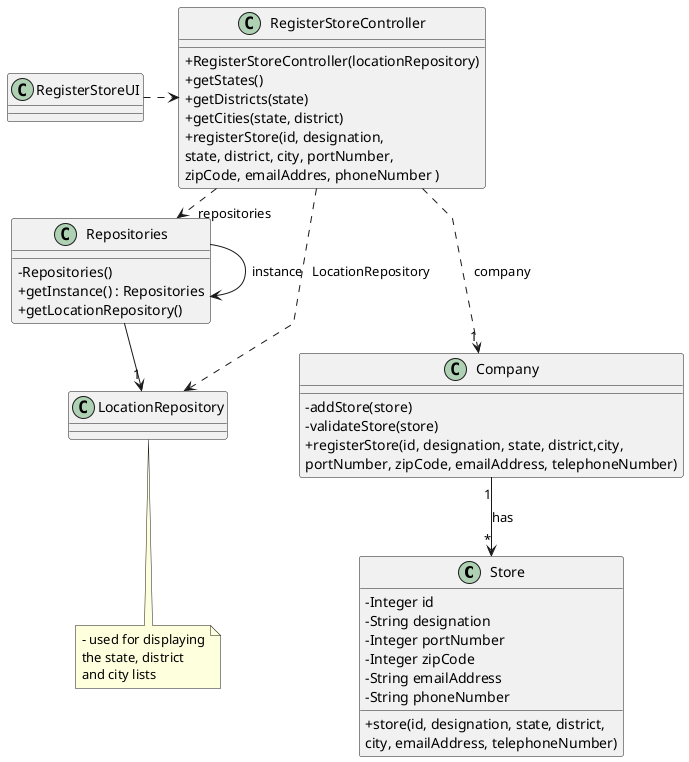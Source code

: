 @startuml
'skinparam monochrome true
skinparam packageStyle rectangle
skinparam shadowing false
skinparam linetype polyline
'skinparam linetype orto

skinparam classAttributeIconSize 0

'left to right direction


class Store {
    - Integer id
    - String designation
    - Integer portNumber
    - Integer zipCode
    - String emailAddress
    - String phoneNumber

    + store(id, designation, state, district,\ncity, emailAddress, telephoneNumber)
}

class Company {
    - addStore(store)
    - validateStore(store)
    + registerStore(id, designation, state, district,city, \nportNumber, zipCode, emailAddress, telephoneNumber)

'  +saveStore(store)
}

class LocationRepository {
}


class Repositories {
    - Repositories()
    + getInstance() : Repositories
    + getLocationRepository()
}

class RegisterStoreController {
    + RegisterStoreController(locationRepository)
    + getStates()
    + getDistricts(state)
    + getCities(state, district)
    + registerStore(id, designation, \nstate, district, city, portNumber, \nzipCode, emailAddres, phoneNumber )
}


note bottom of LocationRepository
    - used for displaying
    the state, district
    and city lists
end note


Repositories -> Repositories : instance

RegisterStoreUI .> RegisterStoreController

RegisterStoreController .> Repositories : repositories

Repositories -> "1" LocationRepository

RegisterStoreController ..> LocationRepository : LocationRepository


RegisterStoreController ..> "1" Company : company
Company "1" --> "*" Store : has


@enduml